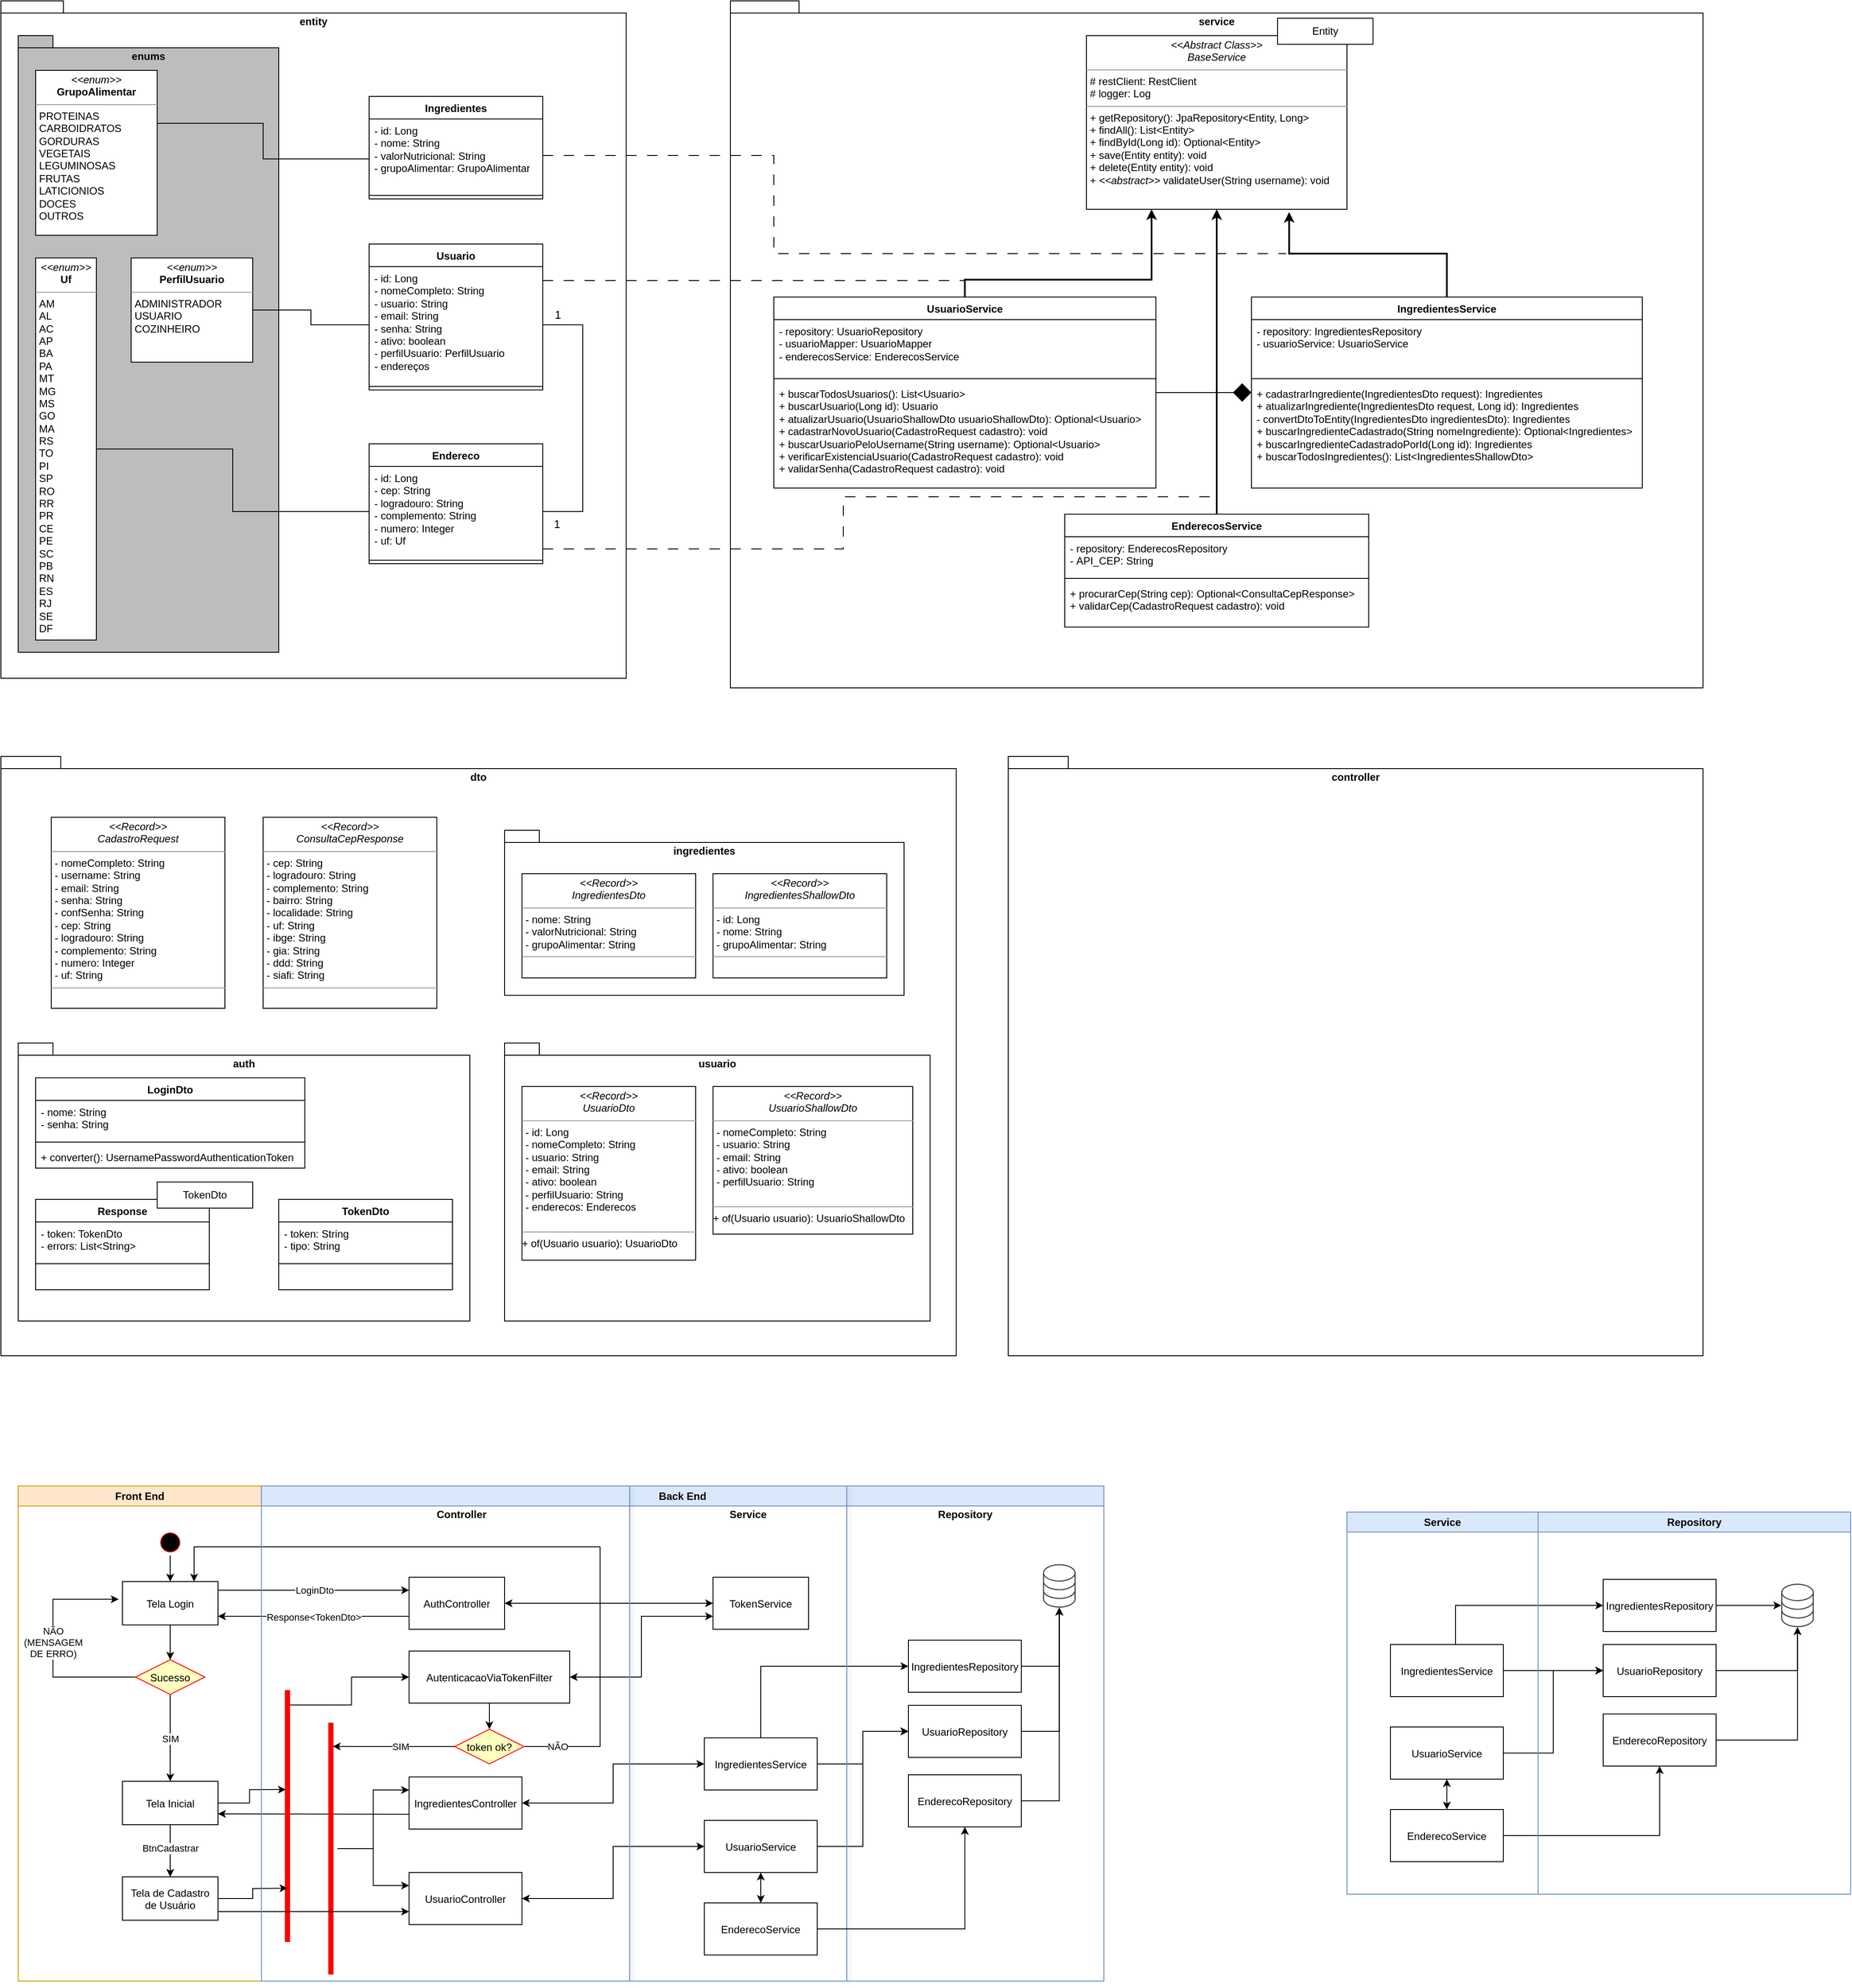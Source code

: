 <mxfile version="22.1.16" type="github">
  <diagram name="Page-1" id="e7e014a7-5840-1c2e-5031-d8a46d1fe8dd">
    <mxGraphModel dx="954" dy="558" grid="1" gridSize="10" guides="1" tooltips="1" connect="1" arrows="1" fold="1" page="1" pageScale="1" pageWidth="2336" pageHeight="1654" background="none" math="0" shadow="0">
      <root>
        <mxCell id="0" />
        <mxCell id="1" parent="0" />
        <mxCell id="TmeQhPRX9ULFjZh1G77B-120" value="dto" style="shape=folder;fontStyle=1;spacingTop=10;tabWidth=40;tabHeight=14;tabPosition=left;align=center;whiteSpace=wrap;html=1;labelBackgroundColor=none;verticalAlign=top;fillColor=#FFFFFF;" parent="1" vertex="1">
          <mxGeometry x="50" y="920" width="1100" height="690" as="geometry" />
        </mxCell>
        <mxCell id="dI9o_VCU6zCjMcfg1bPC-55" value="auth" style="shape=folder;fontStyle=1;spacingTop=10;tabWidth=40;tabHeight=14;tabPosition=left;align=center;whiteSpace=wrap;html=1;labelBackgroundColor=none;verticalAlign=top;fillColor=#FFFFFF;" parent="1" vertex="1">
          <mxGeometry x="70" y="1250" width="520" height="320" as="geometry" />
        </mxCell>
        <mxCell id="TmeQhPRX9ULFjZh1G77B-94" value="service" style="shape=folder;fontStyle=1;spacingTop=10;tabWidth=40;tabHeight=14;tabPosition=left;align=center;whiteSpace=wrap;html=1;labelBackgroundColor=none;verticalAlign=top;" parent="1" vertex="1">
          <mxGeometry x="890" y="50" width="1120" height="791" as="geometry" />
        </mxCell>
        <mxCell id="TmeQhPRX9ULFjZh1G77B-88" value="entity" style="shape=folder;fontStyle=1;spacingTop=10;tabWidth=40;tabHeight=14;tabPosition=left;align=center;whiteSpace=wrap;html=1;labelBackgroundColor=none;verticalAlign=top;fillColor=#FFFFFF;" parent="1" vertex="1">
          <mxGeometry x="50" y="50" width="720" height="780" as="geometry" />
        </mxCell>
        <mxCell id="TmeQhPRX9ULFjZh1G77B-86" value="enums" style="shape=folder;fontStyle=1;spacingTop=10;tabWidth=40;tabHeight=14;tabPosition=left;align=center;whiteSpace=wrap;html=1;labelBackgroundColor=none;verticalAlign=top;fillColor=#BDBDBD;" parent="1" vertex="1">
          <mxGeometry x="70" y="90" width="300" height="710" as="geometry" />
        </mxCell>
        <mxCell id="Ww6VNt_8pFpvYCyrklKL-45" value="Usuario" style="swimlane;fontStyle=1;align=center;verticalAlign=top;childLayout=stackLayout;horizontal=1;startSize=26;horizontalStack=0;resizeParent=1;resizeParentMax=0;resizeLast=0;collapsible=1;marginBottom=0;whiteSpace=wrap;html=1;" parent="1" vertex="1">
          <mxGeometry x="474" y="330" width="200" height="168" as="geometry">
            <mxRectangle x="80" y="890" width="90" height="30" as="alternateBounds" />
          </mxGeometry>
        </mxCell>
        <mxCell id="Ww6VNt_8pFpvYCyrklKL-46" value="- id: Long&lt;br&gt;- nomeCompleto: String&lt;br&gt;- usuario: String&lt;br&gt;- email: String&lt;br&gt;- senha: String&lt;br&gt;- ativo: boolean&lt;br&gt;- perfilUsuario:&amp;nbsp;PerfilUsuario&lt;br&gt;- endereços" style="text;strokeColor=none;fillColor=none;align=left;verticalAlign=top;spacingLeft=4;spacingRight=4;overflow=hidden;rotatable=0;points=[[0,0.5],[1,0.5]];portConstraint=eastwest;whiteSpace=wrap;html=1;" parent="Ww6VNt_8pFpvYCyrklKL-45" vertex="1">
          <mxGeometry y="26" width="200" height="134" as="geometry" />
        </mxCell>
        <mxCell id="Ww6VNt_8pFpvYCyrklKL-47" value="" style="line;strokeWidth=1;fillColor=none;align=left;verticalAlign=middle;spacingTop=-1;spacingLeft=3;spacingRight=3;rotatable=0;labelPosition=right;points=[];portConstraint=eastwest;strokeColor=inherit;" parent="Ww6VNt_8pFpvYCyrklKL-45" vertex="1">
          <mxGeometry y="160" width="200" height="8" as="geometry" />
        </mxCell>
        <mxCell id="TmeQhPRX9ULFjZh1G77B-68" style="edgeStyle=orthogonalEdgeStyle;rounded=0;orthogonalLoop=1;jettySize=auto;html=1;strokeColor=none;" parent="1" source="Ww6VNt_8pFpvYCyrklKL-46" target="TmeQhPRX9ULFjZh1G77B-55" edge="1">
          <mxGeometry relative="1" as="geometry" />
        </mxCell>
        <mxCell id="TmeQhPRX9ULFjZh1G77B-106" style="edgeStyle=orthogonalEdgeStyle;rounded=0;orthogonalLoop=1;jettySize=auto;html=1;endArrow=none;endFill=0;" parent="1" source="TmeQhPRX9ULFjZh1G77B-71" target="TmeQhPRX9ULFjZh1G77B-76" edge="1">
          <mxGeometry relative="1" as="geometry">
            <Array as="points">
              <mxPoint x="352" y="232" />
              <mxPoint x="352" y="191" />
            </Array>
          </mxGeometry>
        </mxCell>
        <mxCell id="TmeQhPRX9ULFjZh1G77B-71" value="Ingredientes" style="swimlane;fontStyle=1;align=center;verticalAlign=top;childLayout=stackLayout;horizontal=1;startSize=26;horizontalStack=0;resizeParent=1;resizeParentMax=0;resizeLast=0;collapsible=1;marginBottom=0;whiteSpace=wrap;html=1;" parent="1" vertex="1">
          <mxGeometry x="474" y="160" width="200" height="118" as="geometry">
            <mxRectangle x="80" y="890" width="90" height="30" as="alternateBounds" />
          </mxGeometry>
        </mxCell>
        <mxCell id="TmeQhPRX9ULFjZh1G77B-118" style="edgeStyle=orthogonalEdgeStyle;rounded=0;orthogonalLoop=1;jettySize=auto;html=1;exitX=1;exitY=0.5;exitDx=0;exitDy=0;endArrow=none;endFill=0;dashed=1;dashPattern=12 12;" parent="TmeQhPRX9ULFjZh1G77B-71" source="TmeQhPRX9ULFjZh1G77B-72" edge="1">
          <mxGeometry relative="1" as="geometry">
            <mxPoint x="1056" y="181" as="targetPoint" />
            <Array as="points">
              <mxPoint x="466" y="68" />
              <mxPoint x="466" y="181" />
            </Array>
          </mxGeometry>
        </mxCell>
        <mxCell id="TmeQhPRX9ULFjZh1G77B-72" value="- id: Long&lt;br&gt;- nome: String&lt;br&gt;- valorNutricional: String&lt;br&gt;- grupoAlimentar: GrupoAlimentar" style="text;strokeColor=none;fillColor=none;align=left;verticalAlign=top;spacingLeft=4;spacingRight=4;overflow=hidden;rotatable=0;points=[[0,0.5],[1,0.5]];portConstraint=eastwest;whiteSpace=wrap;html=1;" parent="TmeQhPRX9ULFjZh1G77B-71" vertex="1">
          <mxGeometry y="26" width="200" height="84" as="geometry" />
        </mxCell>
        <mxCell id="TmeQhPRX9ULFjZh1G77B-73" value="" style="line;strokeWidth=1;fillColor=none;align=left;verticalAlign=middle;spacingTop=-1;spacingLeft=3;spacingRight=3;rotatable=0;labelPosition=right;points=[];portConstraint=eastwest;strokeColor=inherit;" parent="TmeQhPRX9ULFjZh1G77B-71" vertex="1">
          <mxGeometry y="110" width="200" height="8" as="geometry" />
        </mxCell>
        <mxCell id="TmeQhPRX9ULFjZh1G77B-76" value="&lt;p style=&quot;margin:0px;margin-top:4px;text-align:center;&quot;&gt;&lt;i&gt;&amp;lt;&amp;lt;enum&amp;gt;&amp;gt;&lt;/i&gt;&lt;br&gt;&lt;b&gt;GrupoAlimentar&lt;/b&gt;&lt;/p&gt;&lt;hr size=&quot;1&quot;&gt;&lt;p style=&quot;margin:0px;margin-left:4px;&quot;&gt;PROTEINAS&lt;/p&gt;&lt;p style=&quot;margin:0px;margin-left:4px;&quot;&gt;CARBOIDRATOS&lt;/p&gt;&lt;p style=&quot;margin:0px;margin-left:4px;&quot;&gt;GORDURAS&lt;/p&gt;&lt;p style=&quot;margin:0px;margin-left:4px;&quot;&gt;VEGETAIS&lt;/p&gt;&lt;p style=&quot;margin:0px;margin-left:4px;&quot;&gt;LEGUMINOSAS&lt;/p&gt;&lt;p style=&quot;margin:0px;margin-left:4px;&quot;&gt;FRUTAS&lt;/p&gt;&lt;p style=&quot;margin:0px;margin-left:4px;&quot;&gt;LATICIONIOS&lt;/p&gt;&lt;p style=&quot;margin:0px;margin-left:4px;&quot;&gt;DOCES&lt;/p&gt;&lt;p style=&quot;margin:0px;margin-left:4px;&quot;&gt;OUTROS&lt;/p&gt;" style="verticalAlign=top;align=left;overflow=fill;fontSize=12;fontFamily=Helvetica;html=1;whiteSpace=wrap;container=0;noLabel=0;portConstraintRotation=0;" parent="1" vertex="1">
          <mxGeometry x="90" y="130" width="140" height="190" as="geometry">
            <mxRectangle x="360" y="870" width="150" height="130" as="alternateBounds" />
          </mxGeometry>
        </mxCell>
        <mxCell id="TmeQhPRX9ULFjZh1G77B-77" value="Endereco" style="swimlane;fontStyle=1;align=center;verticalAlign=top;childLayout=stackLayout;horizontal=1;startSize=26;horizontalStack=0;resizeParent=1;resizeParentMax=0;resizeLast=0;collapsible=1;marginBottom=0;whiteSpace=wrap;html=1;" parent="1" vertex="1">
          <mxGeometry x="474" y="560" width="200" height="138" as="geometry">
            <mxRectangle x="80" y="890" width="90" height="30" as="alternateBounds" />
          </mxGeometry>
        </mxCell>
        <mxCell id="TmeQhPRX9ULFjZh1G77B-119" style="edgeStyle=orthogonalEdgeStyle;rounded=0;orthogonalLoop=1;jettySize=auto;html=1;endArrow=none;endFill=0;dashed=1;dashPattern=12 12;" parent="TmeQhPRX9ULFjZh1G77B-77" source="TmeQhPRX9ULFjZh1G77B-78" edge="1">
          <mxGeometry relative="1" as="geometry">
            <mxPoint x="976" y="41" as="targetPoint" />
            <Array as="points">
              <mxPoint x="546" y="121" />
              <mxPoint x="546" y="61" />
              <mxPoint x="976" y="61" />
            </Array>
          </mxGeometry>
        </mxCell>
        <mxCell id="TmeQhPRX9ULFjZh1G77B-78" value="- id: Long&lt;br&gt;- cep: String&lt;br&gt;- logradouro: String&lt;br&gt;- complemento: String&lt;br&gt;- numero: Integer&lt;br&gt;- uf: Uf" style="text;strokeColor=none;fillColor=none;align=left;verticalAlign=top;spacingLeft=4;spacingRight=4;overflow=hidden;rotatable=0;points=[[0,0.5],[1,0.5]];portConstraint=eastwest;whiteSpace=wrap;html=1;" parent="TmeQhPRX9ULFjZh1G77B-77" vertex="1">
          <mxGeometry y="26" width="200" height="104" as="geometry" />
        </mxCell>
        <mxCell id="TmeQhPRX9ULFjZh1G77B-79" value="" style="line;strokeWidth=1;fillColor=none;align=left;verticalAlign=middle;spacingTop=-1;spacingLeft=3;spacingRight=3;rotatable=0;labelPosition=right;points=[];portConstraint=eastwest;strokeColor=inherit;" parent="TmeQhPRX9ULFjZh1G77B-77" vertex="1">
          <mxGeometry y="130" width="200" height="8" as="geometry" />
        </mxCell>
        <mxCell id="TmeQhPRX9ULFjZh1G77B-85" value="&lt;p style=&quot;margin:0px;margin-top:4px;text-align:center;&quot;&gt;&lt;i&gt;&amp;lt;&amp;lt;enum&amp;gt;&amp;gt;&lt;/i&gt;&lt;br&gt;&lt;b&gt;Uf&lt;/b&gt;&lt;/p&gt;&lt;hr size=&quot;1&quot;&gt;&lt;p style=&quot;margin:0px;margin-left:4px;&quot;&gt;AM&lt;/p&gt;&lt;p style=&quot;margin:0px;margin-left:4px;&quot;&gt;AL&lt;/p&gt;&lt;p style=&quot;margin:0px;margin-left:4px;&quot;&gt;AC&lt;/p&gt;&lt;p style=&quot;margin:0px;margin-left:4px;&quot;&gt;AP&lt;/p&gt;&lt;p style=&quot;margin:0px;margin-left:4px;&quot;&gt;BA&lt;/p&gt;&lt;p style=&quot;margin:0px;margin-left:4px;&quot;&gt;PA&lt;/p&gt;&lt;p style=&quot;margin:0px;margin-left:4px;&quot;&gt;MT&lt;/p&gt;&lt;p style=&quot;margin:0px;margin-left:4px;&quot;&gt;MG&lt;/p&gt;&lt;p style=&quot;margin:0px;margin-left:4px;&quot;&gt;MS&lt;/p&gt;&lt;p style=&quot;margin:0px;margin-left:4px;&quot;&gt;GO&lt;/p&gt;&lt;p style=&quot;margin:0px;margin-left:4px;&quot;&gt;MA&lt;/p&gt;&lt;p style=&quot;margin:0px;margin-left:4px;&quot;&gt;RS&lt;/p&gt;&lt;p style=&quot;margin:0px;margin-left:4px;&quot;&gt;TO&lt;/p&gt;&lt;p style=&quot;margin:0px;margin-left:4px;&quot;&gt;PI&lt;/p&gt;&lt;p style=&quot;margin:0px;margin-left:4px;&quot;&gt;SP&lt;/p&gt;&lt;p style=&quot;margin:0px;margin-left:4px;&quot;&gt;RO&lt;/p&gt;&lt;p style=&quot;margin:0px;margin-left:4px;&quot;&gt;RR&lt;/p&gt;&lt;p style=&quot;margin:0px;margin-left:4px;&quot;&gt;PR&lt;/p&gt;&lt;p style=&quot;margin:0px;margin-left:4px;&quot;&gt;CE&lt;/p&gt;&lt;p style=&quot;margin:0px;margin-left:4px;&quot;&gt;PE&lt;/p&gt;&lt;p style=&quot;margin:0px;margin-left:4px;&quot;&gt;SC&lt;/p&gt;&lt;p style=&quot;margin:0px;margin-left:4px;&quot;&gt;PB&lt;/p&gt;&lt;p style=&quot;margin:0px;margin-left:4px;&quot;&gt;RN&lt;/p&gt;&lt;p style=&quot;margin:0px;margin-left:4px;&quot;&gt;ES&lt;/p&gt;&lt;p style=&quot;margin:0px;margin-left:4px;&quot;&gt;RJ&lt;/p&gt;&lt;p style=&quot;margin:0px;margin-left:4px;&quot;&gt;SE&lt;/p&gt;&lt;p style=&quot;margin:0px;margin-left:4px;&quot;&gt;DF&lt;/p&gt;" style="verticalAlign=top;align=left;overflow=fill;fontSize=12;fontFamily=Helvetica;html=1;whiteSpace=wrap;container=0;noLabel=0;portConstraintRotation=0;" parent="1" vertex="1">
          <mxGeometry x="90" y="346" width="70" height="440" as="geometry">
            <mxRectangle x="360" y="870" width="150" height="130" as="alternateBounds" />
          </mxGeometry>
        </mxCell>
        <mxCell id="TmeQhPRX9ULFjZh1G77B-55" value="&lt;p style=&quot;margin:0px;margin-top:4px;text-align:center;&quot;&gt;&lt;i&gt;&amp;lt;&amp;lt;enum&amp;gt;&amp;gt;&lt;/i&gt;&lt;br&gt;&lt;b&gt;PerfilUsuario&lt;/b&gt;&lt;/p&gt;&lt;hr size=&quot;1&quot;&gt;&lt;p style=&quot;margin:0px;margin-left:4px;&quot;&gt;ADMINISTRADOR&lt;/p&gt;&lt;p style=&quot;margin:0px;margin-left:4px;&quot;&gt;USUARIO&lt;/p&gt;&lt;p style=&quot;margin:0px;margin-left:4px;&quot;&gt;COZINHEIRO&lt;/p&gt;&lt;p style=&quot;margin:0px;margin-left:4px;&quot;&gt;&lt;br&gt;&lt;/p&gt;&lt;p style=&quot;margin:0px;margin-left:4px;&quot;&gt;&lt;br&gt;&lt;/p&gt;" style="verticalAlign=top;align=left;overflow=fill;fontSize=12;fontFamily=Helvetica;html=1;whiteSpace=wrap;container=0;noLabel=0;portConstraintRotation=0;" parent="1" vertex="1">
          <mxGeometry x="200" y="346" width="140" height="120" as="geometry">
            <mxRectangle x="360" y="870" width="150" height="130" as="alternateBounds" />
          </mxGeometry>
        </mxCell>
        <mxCell id="TmeQhPRX9ULFjZh1G77B-91" style="edgeStyle=orthogonalEdgeStyle;rounded=0;orthogonalLoop=1;jettySize=auto;html=1;entryX=1;entryY=0.5;entryDx=0;entryDy=0;endArrow=none;endFill=0;" parent="1" source="Ww6VNt_8pFpvYCyrklKL-46" target="TmeQhPRX9ULFjZh1G77B-78" edge="1">
          <mxGeometry relative="1" as="geometry">
            <Array as="points">
              <mxPoint x="720" y="423" />
              <mxPoint x="720" y="638" />
            </Array>
          </mxGeometry>
        </mxCell>
        <mxCell id="TmeQhPRX9ULFjZh1G77B-92" value="1" style="edgeLabel;html=1;align=center;verticalAlign=middle;resizable=0;points=[];fontSize=13;" parent="TmeQhPRX9ULFjZh1G77B-91" vertex="1" connectable="0">
          <mxGeometry x="-0.809" y="-1" relative="1" as="geometry">
            <mxPoint x="-13" y="-13" as="offset" />
          </mxGeometry>
        </mxCell>
        <mxCell id="TmeQhPRX9ULFjZh1G77B-93" value="1" style="edgeLabel;html=1;align=center;verticalAlign=middle;resizable=0;points=[];fontSize=13;" parent="TmeQhPRX9ULFjZh1G77B-91" vertex="1" connectable="0">
          <mxGeometry x="0.612" relative="1" as="geometry">
            <mxPoint x="-30" y="27" as="offset" />
          </mxGeometry>
        </mxCell>
        <mxCell id="TmeQhPRX9ULFjZh1G77B-100" style="edgeStyle=orthogonalEdgeStyle;rounded=0;orthogonalLoop=1;jettySize=auto;html=1;entryX=0.25;entryY=1;entryDx=0;entryDy=0;strokeWidth=2;strokeColor=default;" parent="1" source="TmeQhPRX9ULFjZh1G77B-95" target="TmeQhPRX9ULFjZh1G77B-99" edge="1">
          <mxGeometry relative="1" as="geometry">
            <Array as="points">
              <mxPoint x="1160" y="371" />
              <mxPoint x="1375" y="371" />
            </Array>
          </mxGeometry>
        </mxCell>
        <mxCell id="TmeQhPRX9ULFjZh1G77B-95" value="UsuarioService" style="swimlane;fontStyle=1;align=center;verticalAlign=top;childLayout=stackLayout;horizontal=1;startSize=26;horizontalStack=0;resizeParent=1;resizeParentMax=0;resizeLast=0;collapsible=1;marginBottom=0;whiteSpace=wrap;html=1;" parent="1" vertex="1">
          <mxGeometry x="940" y="391" width="440" height="220" as="geometry" />
        </mxCell>
        <mxCell id="TmeQhPRX9ULFjZh1G77B-96" value="- repository:&amp;nbsp;UsuarioRepository&lt;br&gt;-&amp;nbsp;usuarioMapper: UsuarioMapper&lt;br&gt;-&amp;nbsp;enderecosService: EnderecosService" style="text;strokeColor=none;fillColor=none;align=left;verticalAlign=top;spacingLeft=4;spacingRight=4;overflow=hidden;rotatable=0;points=[[0,0.5],[1,0.5]];portConstraint=eastwest;whiteSpace=wrap;html=1;" parent="TmeQhPRX9ULFjZh1G77B-95" vertex="1">
          <mxGeometry y="26" width="440" height="64" as="geometry" />
        </mxCell>
        <mxCell id="TmeQhPRX9ULFjZh1G77B-97" value="" style="line;strokeWidth=1;fillColor=none;align=left;verticalAlign=middle;spacingTop=-1;spacingLeft=3;spacingRight=3;rotatable=0;labelPosition=right;points=[];portConstraint=eastwest;strokeColor=inherit;" parent="TmeQhPRX9ULFjZh1G77B-95" vertex="1">
          <mxGeometry y="90" width="440" height="8" as="geometry" />
        </mxCell>
        <mxCell id="TmeQhPRX9ULFjZh1G77B-98" value="+&amp;nbsp;buscarTodosUsuarios(): List&amp;lt;Usuario&amp;gt;&lt;br&gt;+&amp;nbsp;buscarUsuario(Long id): Usuario&lt;br&gt;+&amp;nbsp;atualizarUsuario(UsuarioShallowDto usuarioShallowDto): Optional&amp;lt;Usuario&amp;gt;&lt;br&gt;+&amp;nbsp;cadastrarNovoUsuario(CadastroRequest cadastro): void&lt;br&gt;+&amp;nbsp;buscarUsuarioPeloUsername(String username): Optional&amp;lt;Usuario&amp;gt;&lt;br&gt;+&amp;nbsp;verificarExistenciaUsuario(CadastroRequest cadastro): void&lt;br&gt;+&amp;nbsp;validarSenha(CadastroRequest cadastro): void&lt;br&gt;" style="text;strokeColor=none;fillColor=none;align=left;verticalAlign=top;spacingLeft=4;spacingRight=4;overflow=hidden;rotatable=0;points=[[0,0.5],[1,0.5]];portConstraint=eastwest;whiteSpace=wrap;html=1;" parent="TmeQhPRX9ULFjZh1G77B-95" vertex="1">
          <mxGeometry y="98" width="440" height="122" as="geometry" />
        </mxCell>
        <mxCell id="TmeQhPRX9ULFjZh1G77B-99" value="&lt;p style=&quot;margin:0px;margin-top:4px;text-align:center;&quot;&gt;&lt;i&gt;&amp;lt;&amp;lt;Abstract Class&amp;gt;&amp;gt;&lt;/i&gt;&lt;br&gt;&lt;i&gt;BaseService&lt;/i&gt;&lt;/p&gt;&lt;hr size=&quot;1&quot;&gt;&lt;p style=&quot;margin:0px;margin-left:4px;&quot;&gt;# restClient: RestClient&lt;br&gt;# logger: Log&lt;/p&gt;&lt;hr size=&quot;1&quot;&gt;&lt;p style=&quot;margin:0px;margin-left:4px;&quot;&gt;+&amp;nbsp;getRepository()&lt;span style=&quot;background-color: initial;&quot;&gt;:&amp;nbsp;&lt;/span&gt;JpaRepository&amp;lt;Entity, Long&amp;gt;&lt;/p&gt;&lt;p style=&quot;margin:0px;margin-left:4px;&quot;&gt;+ findAll(): List&amp;lt;Entity&amp;gt;&lt;/p&gt;&lt;p style=&quot;margin:0px;margin-left:4px;&quot;&gt;+&amp;nbsp;findById(Long id):&amp;nbsp;Optional&amp;lt;Entity&amp;gt;&lt;/p&gt;&lt;p style=&quot;margin:0px;margin-left:4px;&quot;&gt;+&amp;nbsp;save(Entity entity): void&lt;/p&gt;&lt;p style=&quot;margin:0px;margin-left:4px;&quot;&gt;+&amp;nbsp;delete(Entity entity): void&lt;/p&gt;&lt;p style=&quot;margin:0px;margin-left:4px;&quot;&gt;+ &lt;i&gt;&amp;lt;&amp;lt;abstract&amp;gt;&amp;gt;&lt;/i&gt; validateUser(String username): void&lt;/p&gt;" style="verticalAlign=top;align=left;overflow=fill;fontSize=12;fontFamily=Helvetica;html=1;whiteSpace=wrap;" parent="1" vertex="1">
          <mxGeometry x="1300" y="90" width="300" height="200" as="geometry" />
        </mxCell>
        <mxCell id="TmeQhPRX9ULFjZh1G77B-101" value="IngredientesService" style="swimlane;fontStyle=1;align=center;verticalAlign=top;childLayout=stackLayout;horizontal=1;startSize=26;horizontalStack=0;resizeParent=1;resizeParentMax=0;resizeLast=0;collapsible=1;marginBottom=0;whiteSpace=wrap;html=1;" parent="1" vertex="1">
          <mxGeometry x="1490" y="391" width="450" height="220" as="geometry" />
        </mxCell>
        <mxCell id="TmeQhPRX9ULFjZh1G77B-102" value="- repository:&amp;nbsp;IngredientesRepository&lt;br&gt;-&amp;nbsp;usuarioService: UsuarioService" style="text;strokeColor=none;fillColor=none;align=left;verticalAlign=top;spacingLeft=4;spacingRight=4;overflow=hidden;rotatable=0;points=[[0,0.5],[1,0.5]];portConstraint=eastwest;whiteSpace=wrap;html=1;" parent="TmeQhPRX9ULFjZh1G77B-101" vertex="1">
          <mxGeometry y="26" width="450" height="64" as="geometry" />
        </mxCell>
        <mxCell id="TmeQhPRX9ULFjZh1G77B-103" value="" style="line;strokeWidth=1;fillColor=none;align=left;verticalAlign=middle;spacingTop=-1;spacingLeft=3;spacingRight=3;rotatable=0;labelPosition=right;points=[];portConstraint=eastwest;strokeColor=inherit;" parent="TmeQhPRX9ULFjZh1G77B-101" vertex="1">
          <mxGeometry y="90" width="450" height="8" as="geometry" />
        </mxCell>
        <mxCell id="TmeQhPRX9ULFjZh1G77B-104" value="+ cadastrarIngrediente(IngredientesDto request): Ingredientes&lt;br&gt;+&amp;nbsp;atualizarIngrediente(IngredientesDto request, Long id): Ingredientes&lt;br&gt;- convertDtoToEntity(IngredientesDto ingredientesDto): Ingredientes&lt;br&gt;+&amp;nbsp;buscarIngredienteCadastrado(String nomeIngrediente): Optional&amp;lt;Ingredientes&amp;gt;&lt;br&gt;+&amp;nbsp;buscarIngredienteCadastradoPorId(Long id): Ingredientes&lt;br&gt;+&amp;nbsp;buscarTodosIngredientes():&amp;nbsp;List&amp;lt;IngredientesShallowDto&amp;gt;" style="text;strokeColor=none;fillColor=none;align=left;verticalAlign=top;spacingLeft=4;spacingRight=4;overflow=hidden;rotatable=0;points=[[0,0.5],[1,0.5]];portConstraint=eastwest;whiteSpace=wrap;html=1;" parent="TmeQhPRX9ULFjZh1G77B-101" vertex="1">
          <mxGeometry y="98" width="450" height="122" as="geometry" />
        </mxCell>
        <mxCell id="TmeQhPRX9ULFjZh1G77B-105" style="edgeStyle=orthogonalEdgeStyle;rounded=0;orthogonalLoop=1;jettySize=auto;html=1;endArrow=none;endFill=0;dashed=1;dashPattern=12 12;" parent="1" source="Ww6VNt_8pFpvYCyrklKL-45" edge="1">
          <mxGeometry relative="1" as="geometry">
            <mxPoint x="1160" y="372" as="targetPoint" />
            <Array as="points">
              <mxPoint x="602" y="371" />
              <mxPoint x="840" y="372" />
            </Array>
          </mxGeometry>
        </mxCell>
        <mxCell id="TmeQhPRX9ULFjZh1G77B-107" style="edgeStyle=orthogonalEdgeStyle;rounded=0;orthogonalLoop=1;jettySize=auto;html=1;entryX=1;entryY=0.5;entryDx=0;entryDy=0;endArrow=none;endFill=0;" parent="1" source="Ww6VNt_8pFpvYCyrklKL-46" target="TmeQhPRX9ULFjZh1G77B-55" edge="1">
          <mxGeometry relative="1" as="geometry" />
        </mxCell>
        <mxCell id="TmeQhPRX9ULFjZh1G77B-108" style="edgeStyle=orthogonalEdgeStyle;rounded=0;orthogonalLoop=1;jettySize=auto;html=1;entryX=1;entryY=0.5;entryDx=0;entryDy=0;endArrow=none;endFill=0;" parent="1" source="TmeQhPRX9ULFjZh1G77B-78" target="TmeQhPRX9ULFjZh1G77B-85" edge="1">
          <mxGeometry relative="1" as="geometry" />
        </mxCell>
        <mxCell id="TmeQhPRX9ULFjZh1G77B-110" style="edgeStyle=orthogonalEdgeStyle;rounded=0;orthogonalLoop=1;jettySize=auto;html=1;entryX=1;entryY=0.098;entryDx=0;entryDy=0;entryPerimeter=0;endArrow=none;endFill=0;startArrow=diamond;startFill=1;startSize=19;" parent="1" source="TmeQhPRX9ULFjZh1G77B-101" target="TmeQhPRX9ULFjZh1G77B-98" edge="1">
          <mxGeometry relative="1" as="geometry" />
        </mxCell>
        <mxCell id="TmeQhPRX9ULFjZh1G77B-111" style="edgeStyle=orthogonalEdgeStyle;rounded=0;orthogonalLoop=1;jettySize=auto;html=1;entryX=0.778;entryY=1.016;entryDx=0;entryDy=0;entryPerimeter=0;strokeWidth=2;" parent="1" source="TmeQhPRX9ULFjZh1G77B-101" target="TmeQhPRX9ULFjZh1G77B-99" edge="1">
          <mxGeometry relative="1" as="geometry">
            <Array as="points">
              <mxPoint x="1715" y="341" />
              <mxPoint x="1533" y="341" />
            </Array>
          </mxGeometry>
        </mxCell>
        <mxCell id="TmeQhPRX9ULFjZh1G77B-117" style="edgeStyle=orthogonalEdgeStyle;rounded=0;orthogonalLoop=1;jettySize=auto;html=1;entryX=0.5;entryY=1;entryDx=0;entryDy=0;strokeWidth=2;" parent="1" source="TmeQhPRX9ULFjZh1G77B-113" target="TmeQhPRX9ULFjZh1G77B-99" edge="1">
          <mxGeometry relative="1" as="geometry" />
        </mxCell>
        <mxCell id="TmeQhPRX9ULFjZh1G77B-113" value="EnderecosService" style="swimlane;fontStyle=1;align=center;verticalAlign=top;childLayout=stackLayout;horizontal=1;startSize=26;horizontalStack=0;resizeParent=1;resizeParentMax=0;resizeLast=0;collapsible=1;marginBottom=0;whiteSpace=wrap;html=1;" parent="1" vertex="1">
          <mxGeometry x="1275" y="641" width="350" height="130" as="geometry" />
        </mxCell>
        <mxCell id="TmeQhPRX9ULFjZh1G77B-114" value="- repository:&amp;nbsp;EnderecosRepository&lt;br&gt;-&amp;nbsp;API_CEP: String" style="text;strokeColor=none;fillColor=none;align=left;verticalAlign=top;spacingLeft=4;spacingRight=4;overflow=hidden;rotatable=0;points=[[0,0.5],[1,0.5]];portConstraint=eastwest;whiteSpace=wrap;html=1;" parent="TmeQhPRX9ULFjZh1G77B-113" vertex="1">
          <mxGeometry y="26" width="350" height="44" as="geometry" />
        </mxCell>
        <mxCell id="TmeQhPRX9ULFjZh1G77B-115" value="" style="line;strokeWidth=1;fillColor=none;align=left;verticalAlign=middle;spacingTop=-1;spacingLeft=3;spacingRight=3;rotatable=0;labelPosition=right;points=[];portConstraint=eastwest;strokeColor=inherit;" parent="TmeQhPRX9ULFjZh1G77B-113" vertex="1">
          <mxGeometry y="70" width="350" height="8" as="geometry" />
        </mxCell>
        <mxCell id="TmeQhPRX9ULFjZh1G77B-116" value="+ procurarCep(String cep): Optional&amp;lt;ConsultaCepResponse&amp;gt;&lt;br&gt;+&amp;nbsp;validarCep(CadastroRequest cadastro): void" style="text;strokeColor=none;fillColor=none;align=left;verticalAlign=top;spacingLeft=4;spacingRight=4;overflow=hidden;rotatable=0;points=[[0,0.5],[1,0.5]];portConstraint=eastwest;whiteSpace=wrap;html=1;" parent="TmeQhPRX9ULFjZh1G77B-113" vertex="1">
          <mxGeometry y="78" width="350" height="52" as="geometry" />
        </mxCell>
        <mxCell id="TmeQhPRX9ULFjZh1G77B-121" value="TokenDto" style="swimlane;fontStyle=1;align=center;verticalAlign=top;childLayout=stackLayout;horizontal=1;startSize=26;horizontalStack=0;resizeParent=1;resizeParentMax=0;resizeLast=0;collapsible=1;marginBottom=0;whiteSpace=wrap;html=1;" parent="1" vertex="1">
          <mxGeometry x="370" y="1430" width="200" height="104" as="geometry">
            <mxRectangle x="80" y="890" width="90" height="30" as="alternateBounds" />
          </mxGeometry>
        </mxCell>
        <mxCell id="TmeQhPRX9ULFjZh1G77B-123" value="- token: String&lt;br&gt;- tipo: String" style="text;strokeColor=none;fillColor=none;align=left;verticalAlign=top;spacingLeft=4;spacingRight=4;overflow=hidden;rotatable=0;points=[[0,0.5],[1,0.5]];portConstraint=eastwest;whiteSpace=wrap;html=1;" parent="TmeQhPRX9ULFjZh1G77B-121" vertex="1">
          <mxGeometry y="26" width="200" height="44" as="geometry" />
        </mxCell>
        <mxCell id="TmeQhPRX9ULFjZh1G77B-124" value="" style="line;strokeWidth=1;fillColor=none;align=left;verticalAlign=middle;spacingTop=-1;spacingLeft=3;spacingRight=3;rotatable=0;labelPosition=right;points=[];portConstraint=eastwest;strokeColor=inherit;" parent="TmeQhPRX9ULFjZh1G77B-121" vertex="1">
          <mxGeometry y="70" width="200" height="8" as="geometry" />
        </mxCell>
        <mxCell id="TmeQhPRX9ULFjZh1G77B-125" value="&amp;nbsp;" style="text;strokeColor=none;fillColor=none;align=left;verticalAlign=top;spacingLeft=4;spacingRight=4;overflow=hidden;rotatable=0;points=[[0,0.5],[1,0.5]];portConstraint=eastwest;whiteSpace=wrap;html=1;" parent="TmeQhPRX9ULFjZh1G77B-121" vertex="1">
          <mxGeometry y="78" width="200" height="26" as="geometry" />
        </mxCell>
        <mxCell id="dI9o_VCU6zCjMcfg1bPC-46" value="Response" style="swimlane;fontStyle=1;align=center;verticalAlign=top;childLayout=stackLayout;horizontal=1;startSize=26;horizontalStack=0;resizeParent=1;resizeParentMax=0;resizeLast=0;collapsible=1;marginBottom=0;whiteSpace=wrap;html=1;" parent="1" vertex="1">
          <mxGeometry x="90" y="1430" width="200" height="104" as="geometry">
            <mxRectangle x="80" y="890" width="90" height="30" as="alternateBounds" />
          </mxGeometry>
        </mxCell>
        <mxCell id="dI9o_VCU6zCjMcfg1bPC-47" value="- token: TokenDto&lt;br&gt;- errors: List&amp;lt;String&amp;gt;" style="text;strokeColor=none;fillColor=none;align=left;verticalAlign=top;spacingLeft=4;spacingRight=4;overflow=hidden;rotatable=0;points=[[0,0.5],[1,0.5]];portConstraint=eastwest;whiteSpace=wrap;html=1;" parent="dI9o_VCU6zCjMcfg1bPC-46" vertex="1">
          <mxGeometry y="26" width="200" height="44" as="geometry" />
        </mxCell>
        <mxCell id="dI9o_VCU6zCjMcfg1bPC-48" value="" style="line;strokeWidth=1;fillColor=none;align=left;verticalAlign=middle;spacingTop=-1;spacingLeft=3;spacingRight=3;rotatable=0;labelPosition=right;points=[];portConstraint=eastwest;strokeColor=inherit;" parent="dI9o_VCU6zCjMcfg1bPC-46" vertex="1">
          <mxGeometry y="70" width="200" height="8" as="geometry" />
        </mxCell>
        <mxCell id="dI9o_VCU6zCjMcfg1bPC-49" value="&amp;nbsp;" style="text;strokeColor=none;fillColor=none;align=left;verticalAlign=top;spacingLeft=4;spacingRight=4;overflow=hidden;rotatable=0;points=[[0,0.5],[1,0.5]];portConstraint=eastwest;whiteSpace=wrap;html=1;" parent="dI9o_VCU6zCjMcfg1bPC-46" vertex="1">
          <mxGeometry y="78" width="200" height="26" as="geometry" />
        </mxCell>
        <mxCell id="dI9o_VCU6zCjMcfg1bPC-50" value="TokenDto" style="html=1;whiteSpace=wrap;" parent="1" vertex="1">
          <mxGeometry x="230" y="1410" width="110" height="30" as="geometry" />
        </mxCell>
        <mxCell id="dI9o_VCU6zCjMcfg1bPC-51" value="LoginDto" style="swimlane;fontStyle=1;align=center;verticalAlign=top;childLayout=stackLayout;horizontal=1;startSize=26;horizontalStack=0;resizeParent=1;resizeParentMax=0;resizeLast=0;collapsible=1;marginBottom=0;whiteSpace=wrap;html=1;" parent="1" vertex="1">
          <mxGeometry x="90" y="1290" width="310" height="104" as="geometry">
            <mxRectangle x="80" y="890" width="90" height="30" as="alternateBounds" />
          </mxGeometry>
        </mxCell>
        <mxCell id="dI9o_VCU6zCjMcfg1bPC-52" value="- nome: String&lt;br&gt;- senha: String" style="text;strokeColor=none;fillColor=none;align=left;verticalAlign=top;spacingLeft=4;spacingRight=4;overflow=hidden;rotatable=0;points=[[0,0.5],[1,0.5]];portConstraint=eastwest;whiteSpace=wrap;html=1;" parent="dI9o_VCU6zCjMcfg1bPC-51" vertex="1">
          <mxGeometry y="26" width="310" height="44" as="geometry" />
        </mxCell>
        <mxCell id="dI9o_VCU6zCjMcfg1bPC-53" value="" style="line;strokeWidth=1;fillColor=none;align=left;verticalAlign=middle;spacingTop=-1;spacingLeft=3;spacingRight=3;rotatable=0;labelPosition=right;points=[];portConstraint=eastwest;strokeColor=inherit;" parent="dI9o_VCU6zCjMcfg1bPC-51" vertex="1">
          <mxGeometry y="70" width="310" height="8" as="geometry" />
        </mxCell>
        <mxCell id="dI9o_VCU6zCjMcfg1bPC-54" value="+&amp;nbsp;converter():&amp;nbsp;UsernamePasswordAuthenticationToken" style="text;strokeColor=none;fillColor=none;align=left;verticalAlign=top;spacingLeft=4;spacingRight=4;overflow=hidden;rotatable=0;points=[[0,0.5],[1,0.5]];portConstraint=eastwest;whiteSpace=wrap;html=1;" parent="dI9o_VCU6zCjMcfg1bPC-51" vertex="1">
          <mxGeometry y="78" width="310" height="26" as="geometry" />
        </mxCell>
        <mxCell id="dI9o_VCU6zCjMcfg1bPC-60" value="&lt;p style=&quot;margin:0px;margin-top:4px;text-align:center;&quot;&gt;&lt;i&gt;&amp;lt;&amp;lt;Record&amp;gt;&amp;gt;&lt;/i&gt;&lt;br&gt;&lt;i&gt;CadastroRequest&lt;/i&gt;&lt;br&gt;&lt;/p&gt;&lt;hr size=&quot;1&quot;&gt;&lt;p style=&quot;margin:0px;margin-left:4px;&quot;&gt;- nomeCompleto&lt;span style=&quot;background-color: initial;&quot;&gt;: String&lt;/span&gt;&lt;/p&gt;&lt;p style=&quot;margin:0px;margin-left:4px;&quot;&gt;- username: String&lt;/p&gt;&lt;p style=&quot;margin:0px;margin-left:4px;&quot;&gt;- email: String&lt;/p&gt;&lt;p style=&quot;margin:0px;margin-left:4px;&quot;&gt;- senha: String&lt;/p&gt;&lt;p style=&quot;margin:0px;margin-left:4px;&quot;&gt;- confSenha: String&lt;/p&gt;&lt;p style=&quot;margin:0px;margin-left:4px;&quot;&gt;- cep: String&lt;/p&gt;&lt;p style=&quot;margin:0px;margin-left:4px;&quot;&gt;- logradouro: String&lt;/p&gt;&lt;p style=&quot;margin:0px;margin-left:4px;&quot;&gt;- complemento: String&lt;/p&gt;&lt;p style=&quot;margin:0px;margin-left:4px;&quot;&gt;- numero: Integer&lt;/p&gt;&lt;p style=&quot;margin:0px;margin-left:4px;&quot;&gt;- uf: String&lt;/p&gt;&lt;hr size=&quot;1&quot;&gt;&lt;p style=&quot;margin:0px;margin-left:4px;&quot;&gt;&lt;br&gt;&lt;/p&gt;" style="verticalAlign=top;align=left;overflow=fill;fontSize=12;fontFamily=Helvetica;html=1;whiteSpace=wrap;" parent="1" vertex="1">
          <mxGeometry x="108" y="990" width="200" height="220" as="geometry" />
        </mxCell>
        <mxCell id="dI9o_VCU6zCjMcfg1bPC-61" value="&lt;p style=&quot;margin:0px;margin-top:4px;text-align:center;&quot;&gt;&lt;i&gt;&amp;lt;&amp;lt;Record&amp;gt;&amp;gt;&lt;/i&gt;&lt;br&gt;&lt;i&gt;ConsultaCepResponse&lt;/i&gt;&lt;br&gt;&lt;/p&gt;&lt;hr size=&quot;1&quot;&gt;&lt;p style=&quot;margin:0px;margin-left:4px;&quot;&gt;- cep&lt;span style=&quot;background-color: initial;&quot;&gt;: String&lt;/span&gt;&lt;/p&gt;&lt;p style=&quot;margin:0px;margin-left:4px;&quot;&gt;- logradouro: String&lt;/p&gt;&lt;p style=&quot;margin:0px;margin-left:4px;&quot;&gt;- complemento: String&lt;/p&gt;&lt;p style=&quot;margin:0px;margin-left:4px;&quot;&gt;- bairro: String&lt;/p&gt;&lt;p style=&quot;margin:0px;margin-left:4px;&quot;&gt;- localidade: String&lt;/p&gt;&lt;p style=&quot;margin:0px;margin-left:4px;&quot;&gt;- uf: String&lt;/p&gt;&lt;p style=&quot;margin:0px;margin-left:4px;&quot;&gt;- ibge: String&lt;/p&gt;&lt;p style=&quot;margin:0px;margin-left:4px;&quot;&gt;- gia: String&lt;/p&gt;&lt;p style=&quot;margin:0px;margin-left:4px;&quot;&gt;- ddd: String&lt;/p&gt;&lt;p style=&quot;margin:0px;margin-left:4px;&quot;&gt;- siafi: String&lt;/p&gt;&lt;hr size=&quot;1&quot;&gt;&lt;p style=&quot;margin:0px;margin-left:4px;&quot;&gt;&lt;br&gt;&lt;/p&gt;" style="verticalAlign=top;align=left;overflow=fill;fontSize=12;fontFamily=Helvetica;html=1;whiteSpace=wrap;" parent="1" vertex="1">
          <mxGeometry x="352" y="990" width="200" height="220" as="geometry" />
        </mxCell>
        <mxCell id="dI9o_VCU6zCjMcfg1bPC-62" value="Entity" style="html=1;whiteSpace=wrap;" parent="1" vertex="1">
          <mxGeometry x="1520" y="70" width="110" height="30" as="geometry" />
        </mxCell>
        <mxCell id="dI9o_VCU6zCjMcfg1bPC-63" value="ingredientes" style="shape=folder;fontStyle=1;spacingTop=10;tabWidth=40;tabHeight=14;tabPosition=left;align=center;whiteSpace=wrap;html=1;labelBackgroundColor=none;verticalAlign=top;fillColor=#FFFFFF;" parent="1" vertex="1">
          <mxGeometry x="630" y="1005" width="460" height="190" as="geometry" />
        </mxCell>
        <mxCell id="dI9o_VCU6zCjMcfg1bPC-64" value="&lt;p style=&quot;margin:0px;margin-top:4px;text-align:center;&quot;&gt;&lt;i&gt;&amp;lt;&amp;lt;Record&amp;gt;&amp;gt;&lt;/i&gt;&lt;br&gt;&lt;i&gt;IngredientesDto&lt;/i&gt;&lt;br&gt;&lt;/p&gt;&lt;hr size=&quot;1&quot;&gt;&lt;p style=&quot;margin:0px;margin-left:4px;&quot;&gt;- nome&lt;span style=&quot;background-color: initial;&quot;&gt;: String&lt;/span&gt;&lt;/p&gt;&lt;p style=&quot;margin:0px;margin-left:4px;&quot;&gt;- valorNutricional: String&lt;/p&gt;&lt;p style=&quot;margin:0px;margin-left:4px;&quot;&gt;- grupoAlimentar: String&lt;br&gt;&lt;/p&gt;&lt;hr size=&quot;1&quot;&gt;&lt;p style=&quot;margin:0px;margin-left:4px;&quot;&gt;&lt;br&gt;&lt;/p&gt;" style="verticalAlign=top;align=left;overflow=fill;fontSize=12;fontFamily=Helvetica;html=1;whiteSpace=wrap;" parent="1" vertex="1">
          <mxGeometry x="650" y="1055" width="200" height="120" as="geometry" />
        </mxCell>
        <mxCell id="dI9o_VCU6zCjMcfg1bPC-65" value="&lt;p style=&quot;margin:0px;margin-top:4px;text-align:center;&quot;&gt;&lt;i&gt;&amp;lt;&amp;lt;Record&amp;gt;&amp;gt;&lt;/i&gt;&lt;br&gt;&lt;i&gt;IngredientesShallowDto&lt;/i&gt;&lt;br&gt;&lt;/p&gt;&lt;hr size=&quot;1&quot;&gt;&lt;p style=&quot;margin:0px;margin-left:4px;&quot;&gt;- id&lt;span style=&quot;background-color: initial;&quot;&gt;: Long&lt;/span&gt;&lt;/p&gt;&lt;p style=&quot;margin:0px;margin-left:4px;&quot;&gt;- nome: String&lt;/p&gt;&lt;p style=&quot;margin:0px;margin-left:4px;&quot;&gt;- grupoAlimentar: String&lt;br&gt;&lt;/p&gt;&lt;hr size=&quot;1&quot;&gt;&lt;p style=&quot;margin:0px;margin-left:4px;&quot;&gt;&lt;br&gt;&lt;/p&gt;" style="verticalAlign=top;align=left;overflow=fill;fontSize=12;fontFamily=Helvetica;html=1;whiteSpace=wrap;" parent="1" vertex="1">
          <mxGeometry x="870" y="1055" width="200" height="120" as="geometry" />
        </mxCell>
        <mxCell id="dI9o_VCU6zCjMcfg1bPC-67" value="usuario" style="shape=folder;fontStyle=1;spacingTop=10;tabWidth=40;tabHeight=14;tabPosition=left;align=center;whiteSpace=wrap;html=1;labelBackgroundColor=none;verticalAlign=top;fillColor=#FFFFFF;" parent="1" vertex="1">
          <mxGeometry x="630" y="1250" width="490" height="320" as="geometry" />
        </mxCell>
        <mxCell id="dI9o_VCU6zCjMcfg1bPC-68" value="&lt;p style=&quot;margin:0px;margin-top:4px;text-align:center;&quot;&gt;&lt;i&gt;&amp;lt;&amp;lt;Record&amp;gt;&amp;gt;&lt;/i&gt;&lt;br&gt;&lt;i&gt;UsuarioDto&lt;/i&gt;&lt;br&gt;&lt;/p&gt;&lt;hr size=&quot;1&quot;&gt;&lt;p style=&quot;margin:0px;margin-left:4px;&quot;&gt;- id&lt;span style=&quot;background-color: initial;&quot;&gt;: Long&lt;/span&gt;&lt;/p&gt;&lt;p style=&quot;margin:0px;margin-left:4px;&quot;&gt;&lt;span style=&quot;background-color: initial;&quot;&gt;- nomeCompleto: String&lt;/span&gt;&lt;/p&gt;&lt;p style=&quot;margin:0px;margin-left:4px;&quot;&gt;&lt;span style=&quot;background-color: initial;&quot;&gt;- usuario: String&lt;/span&gt;&lt;/p&gt;&lt;p style=&quot;margin:0px;margin-left:4px;&quot;&gt;&lt;span style=&quot;background-color: initial;&quot;&gt;- email: String&lt;/span&gt;&lt;/p&gt;&lt;p style=&quot;margin:0px;margin-left:4px;&quot;&gt;&lt;span style=&quot;background-color: initial;&quot;&gt;- ativo: boolean&lt;/span&gt;&lt;/p&gt;&lt;p style=&quot;margin:0px;margin-left:4px;&quot;&gt;&lt;span style=&quot;background-color: initial;&quot;&gt;- perfilUsuario: String&lt;/span&gt;&lt;/p&gt;&lt;p style=&quot;margin:0px;margin-left:4px;&quot;&gt;&lt;span style=&quot;background-color: initial;&quot;&gt;- enderecos: Enderecos&lt;/span&gt;&lt;/p&gt;&lt;p style=&quot;margin:0px;margin-left:4px;&quot;&gt;&lt;br&gt;&lt;/p&gt;&lt;hr size=&quot;1&quot;&gt;+&amp;nbsp;of(Usuario usuario): UsuarioDto" style="verticalAlign=top;align=left;overflow=fill;fontSize=12;fontFamily=Helvetica;html=1;whiteSpace=wrap;" parent="1" vertex="1">
          <mxGeometry x="650" y="1300" width="200" height="200" as="geometry" />
        </mxCell>
        <mxCell id="dI9o_VCU6zCjMcfg1bPC-70" value="&lt;p style=&quot;margin:0px;margin-top:4px;text-align:center;&quot;&gt;&lt;i&gt;&amp;lt;&amp;lt;Record&amp;gt;&amp;gt;&lt;/i&gt;&lt;br&gt;&lt;i&gt;UsuarioShallowDto&lt;/i&gt;&lt;br&gt;&lt;/p&gt;&lt;hr size=&quot;1&quot;&gt;&lt;p style=&quot;margin:0px;margin-left:4px;&quot;&gt;&lt;span style=&quot;background-color: initial;&quot;&gt;- nomeCompleto: String&lt;/span&gt;&lt;br&gt;&lt;/p&gt;&lt;p style=&quot;margin:0px;margin-left:4px;&quot;&gt;&lt;span style=&quot;background-color: initial;&quot;&gt;- usuario: String&lt;/span&gt;&lt;/p&gt;&lt;p style=&quot;margin:0px;margin-left:4px;&quot;&gt;&lt;span style=&quot;background-color: initial;&quot;&gt;- email: String&lt;/span&gt;&lt;/p&gt;&lt;p style=&quot;margin:0px;margin-left:4px;&quot;&gt;&lt;span style=&quot;background-color: initial;&quot;&gt;- ativo: boolean&lt;/span&gt;&lt;/p&gt;&lt;p style=&quot;margin:0px;margin-left:4px;&quot;&gt;&lt;span style=&quot;background-color: initial;&quot;&gt;- perfilUsuario: String&lt;/span&gt;&lt;/p&gt;&lt;p style=&quot;margin:0px;margin-left:4px;&quot;&gt;&lt;br&gt;&lt;/p&gt;&lt;hr size=&quot;1&quot;&gt;+&amp;nbsp;of(Usuario usuario): UsuarioShallowDto" style="verticalAlign=top;align=left;overflow=fill;fontSize=12;fontFamily=Helvetica;html=1;whiteSpace=wrap;" parent="1" vertex="1">
          <mxGeometry x="870" y="1300" width="230" height="170" as="geometry" />
        </mxCell>
        <mxCell id="dI9o_VCU6zCjMcfg1bPC-71" value="controller" style="shape=folder;fontStyle=1;spacingTop=10;tabWidth=40;tabHeight=14;tabPosition=left;align=center;whiteSpace=wrap;html=1;labelBackgroundColor=none;verticalAlign=top;fillColor=#FFFFFF;" parent="1" vertex="1">
          <mxGeometry x="1210" y="920" width="800" height="690" as="geometry" />
        </mxCell>
        <mxCell id="dI9o_VCU6zCjMcfg1bPC-77" style="edgeStyle=orthogonalEdgeStyle;rounded=0;orthogonalLoop=1;jettySize=auto;html=1;entryX=0.5;entryY=0;entryDx=0;entryDy=0;" parent="1" source="dI9o_VCU6zCjMcfg1bPC-72" target="dI9o_VCU6zCjMcfg1bPC-73" edge="1">
          <mxGeometry relative="1" as="geometry" />
        </mxCell>
        <mxCell id="dI9o_VCU6zCjMcfg1bPC-72" value="" style="ellipse;shape=startState;fillColor=#000000;strokeColor=#ff0000;" parent="1" vertex="1">
          <mxGeometry x="230" y="1810" width="30" height="30" as="geometry" />
        </mxCell>
        <mxCell id="dI9o_VCU6zCjMcfg1bPC-78" style="edgeStyle=orthogonalEdgeStyle;rounded=0;orthogonalLoop=1;jettySize=auto;html=1;entryX=0.5;entryY=0;entryDx=0;entryDy=0;" parent="1" source="dI9o_VCU6zCjMcfg1bPC-73" target="dI9o_VCU6zCjMcfg1bPC-76" edge="1">
          <mxGeometry relative="1" as="geometry" />
        </mxCell>
        <mxCell id="dI9o_VCU6zCjMcfg1bPC-82" style="edgeStyle=orthogonalEdgeStyle;rounded=0;orthogonalLoop=1;jettySize=auto;html=1;entryX=0;entryY=0.25;entryDx=0;entryDy=0;" parent="1" target="dI9o_VCU6zCjMcfg1bPC-81" edge="1">
          <mxGeometry relative="1" as="geometry">
            <mxPoint x="300" y="1880" as="sourcePoint" />
            <mxPoint x="400" y="1880" as="targetPoint" />
            <Array as="points">
              <mxPoint x="480" y="1880" />
              <mxPoint x="480" y="1880" />
            </Array>
          </mxGeometry>
        </mxCell>
        <mxCell id="dI9o_VCU6zCjMcfg1bPC-84" value="LoginDto" style="edgeLabel;html=1;align=center;verticalAlign=middle;resizable=0;points=[];" parent="dI9o_VCU6zCjMcfg1bPC-82" vertex="1" connectable="0">
          <mxGeometry x="0.005" y="1" relative="1" as="geometry">
            <mxPoint y="1" as="offset" />
          </mxGeometry>
        </mxCell>
        <mxCell id="dI9o_VCU6zCjMcfg1bPC-73" value="Tela Login" style="" parent="1" vertex="1">
          <mxGeometry x="190" y="1870" width="110" height="50" as="geometry" />
        </mxCell>
        <mxCell id="dI9o_VCU6zCjMcfg1bPC-79" style="edgeStyle=orthogonalEdgeStyle;rounded=0;orthogonalLoop=1;jettySize=auto;html=1;entryX=-0.04;entryY=0.408;entryDx=0;entryDy=0;entryPerimeter=0;" parent="1" source="dI9o_VCU6zCjMcfg1bPC-76" target="dI9o_VCU6zCjMcfg1bPC-73" edge="1">
          <mxGeometry relative="1" as="geometry">
            <mxPoint x="80" y="1980" as="targetPoint" />
            <Array as="points">
              <mxPoint x="110" y="1980" />
              <mxPoint x="110" y="1890" />
            </Array>
          </mxGeometry>
        </mxCell>
        <mxCell id="dI9o_VCU6zCjMcfg1bPC-80" value="NÃO&lt;br&gt;(MENSAGEM &lt;br&gt;DE ERRO)" style="edgeLabel;html=1;align=center;verticalAlign=middle;resizable=0;points=[];" parent="dI9o_VCU6zCjMcfg1bPC-79" vertex="1" connectable="0">
          <mxGeometry x="0.215" y="-1" relative="1" as="geometry">
            <mxPoint x="-1" y="23" as="offset" />
          </mxGeometry>
        </mxCell>
        <mxCell id="dI9o_VCU6zCjMcfg1bPC-87" style="edgeStyle=orthogonalEdgeStyle;rounded=0;orthogonalLoop=1;jettySize=auto;html=1;entryX=0.5;entryY=0;entryDx=0;entryDy=0;" parent="1" source="dI9o_VCU6zCjMcfg1bPC-76" target="dI9o_VCU6zCjMcfg1bPC-86" edge="1">
          <mxGeometry relative="1" as="geometry" />
        </mxCell>
        <mxCell id="dI9o_VCU6zCjMcfg1bPC-103" value="SIM" style="edgeLabel;html=1;align=center;verticalAlign=middle;resizable=0;points=[];" parent="dI9o_VCU6zCjMcfg1bPC-87" vertex="1" connectable="0">
          <mxGeometry x="-0.309" y="-3" relative="1" as="geometry">
            <mxPoint x="3" y="16" as="offset" />
          </mxGeometry>
        </mxCell>
        <mxCell id="dI9o_VCU6zCjMcfg1bPC-76" value="Sucesso" style="rhombus;fillColor=#ffffc0;strokeColor=#ff0000;" parent="1" vertex="1">
          <mxGeometry x="205" y="1960" width="80" height="40" as="geometry" />
        </mxCell>
        <mxCell id="dI9o_VCU6zCjMcfg1bPC-83" style="edgeStyle=orthogonalEdgeStyle;rounded=0;orthogonalLoop=1;jettySize=auto;html=1;exitX=0;exitY=0.75;exitDx=0;exitDy=0;" parent="1" source="dI9o_VCU6zCjMcfg1bPC-81" edge="1">
          <mxGeometry relative="1" as="geometry">
            <mxPoint x="400" y="1910" as="sourcePoint" />
            <mxPoint x="300" y="1910" as="targetPoint" />
          </mxGeometry>
        </mxCell>
        <mxCell id="dI9o_VCU6zCjMcfg1bPC-85" value="Response&amp;lt;TokenDto&amp;gt;" style="edgeLabel;html=1;align=center;verticalAlign=middle;resizable=0;points=[];" parent="dI9o_VCU6zCjMcfg1bPC-83" vertex="1" connectable="0">
          <mxGeometry x="0.132" y="2" relative="1" as="geometry">
            <mxPoint x="14" y="-2" as="offset" />
          </mxGeometry>
        </mxCell>
        <mxCell id="dI9o_VCU6zCjMcfg1bPC-96" style="edgeStyle=orthogonalEdgeStyle;rounded=0;orthogonalLoop=1;jettySize=auto;html=1;entryX=0;entryY=0.5;entryDx=0;entryDy=0;startArrow=classic;startFill=1;" parent="1" source="dI9o_VCU6zCjMcfg1bPC-81" target="dI9o_VCU6zCjMcfg1bPC-95" edge="1">
          <mxGeometry relative="1" as="geometry" />
        </mxCell>
        <mxCell id="dI9o_VCU6zCjMcfg1bPC-81" value="AuthController" style="" parent="1" vertex="1">
          <mxGeometry x="520" y="1865" width="110" height="60" as="geometry" />
        </mxCell>
        <mxCell id="dI9o_VCU6zCjMcfg1bPC-124" style="edgeStyle=orthogonalEdgeStyle;rounded=0;orthogonalLoop=1;jettySize=auto;html=1;" parent="1" source="dI9o_VCU6zCjMcfg1bPC-86" target="dI9o_VCU6zCjMcfg1bPC-114" edge="1">
          <mxGeometry relative="1" as="geometry" />
        </mxCell>
        <mxCell id="dI9o_VCU6zCjMcfg1bPC-125" value="BtnCadastrar" style="edgeLabel;html=1;align=center;verticalAlign=middle;resizable=0;points=[];" parent="dI9o_VCU6zCjMcfg1bPC-124" vertex="1" connectable="0">
          <mxGeometry x="-0.264" relative="1" as="geometry">
            <mxPoint y="5" as="offset" />
          </mxGeometry>
        </mxCell>
        <mxCell id="dI9o_VCU6zCjMcfg1bPC-86" value="Tela Inicial" style="" parent="1" vertex="1">
          <mxGeometry x="190" y="2100" width="110" height="50" as="geometry" />
        </mxCell>
        <mxCell id="dI9o_VCU6zCjMcfg1bPC-90" style="edgeStyle=orthogonalEdgeStyle;rounded=0;orthogonalLoop=1;jettySize=auto;html=1;entryX=1;entryY=0.75;entryDx=0;entryDy=0;exitX=0;exitY=0.75;exitDx=0;exitDy=0;" parent="1" source="dI9o_VCU6zCjMcfg1bPC-88" target="dI9o_VCU6zCjMcfg1bPC-86" edge="1">
          <mxGeometry relative="1" as="geometry">
            <Array as="points">
              <mxPoint x="530" y="2138" />
              <mxPoint x="405" y="2138" />
            </Array>
          </mxGeometry>
        </mxCell>
        <mxCell id="dI9o_VCU6zCjMcfg1bPC-139" style="edgeStyle=orthogonalEdgeStyle;rounded=0;orthogonalLoop=1;jettySize=auto;html=1;entryX=0;entryY=0.5;entryDx=0;entryDy=0;startArrow=classic;startFill=1;" parent="1" source="dI9o_VCU6zCjMcfg1bPC-88" target="dI9o_VCU6zCjMcfg1bPC-137" edge="1">
          <mxGeometry relative="1" as="geometry" />
        </mxCell>
        <mxCell id="dI9o_VCU6zCjMcfg1bPC-88" value="IngredientesController" style="" parent="1" vertex="1">
          <mxGeometry x="520" y="2095" width="130" height="60" as="geometry" />
        </mxCell>
        <mxCell id="dI9o_VCU6zCjMcfg1bPC-94" style="edgeStyle=orthogonalEdgeStyle;rounded=0;orthogonalLoop=1;jettySize=auto;html=1;entryX=0;entryY=0.5;entryDx=0;entryDy=0;exitX=0.059;exitY=0.633;exitDx=0;exitDy=0;exitPerimeter=0;" parent="1" source="dI9o_VCU6zCjMcfg1bPC-91" target="dI9o_VCU6zCjMcfg1bPC-92" edge="1">
          <mxGeometry relative="1" as="geometry" />
        </mxCell>
        <mxCell id="dI9o_VCU6zCjMcfg1bPC-91" value="" style="shape=line;strokeWidth=6;strokeColor=#ff0000;rotation=90" parent="1" vertex="1">
          <mxGeometry x="235" y="2132.5" width="290" height="15" as="geometry" />
        </mxCell>
        <mxCell id="dI9o_VCU6zCjMcfg1bPC-97" style="edgeStyle=orthogonalEdgeStyle;rounded=0;orthogonalLoop=1;jettySize=auto;html=1;entryX=0;entryY=0.75;entryDx=0;entryDy=0;startArrow=classic;startFill=1;" parent="1" source="dI9o_VCU6zCjMcfg1bPC-92" target="dI9o_VCU6zCjMcfg1bPC-95" edge="1">
          <mxGeometry relative="1" as="geometry" />
        </mxCell>
        <mxCell id="dI9o_VCU6zCjMcfg1bPC-105" style="edgeStyle=orthogonalEdgeStyle;rounded=0;orthogonalLoop=1;jettySize=auto;html=1;entryX=0.5;entryY=0;entryDx=0;entryDy=0;" parent="1" source="dI9o_VCU6zCjMcfg1bPC-92" target="dI9o_VCU6zCjMcfg1bPC-102" edge="1">
          <mxGeometry relative="1" as="geometry" />
        </mxCell>
        <mxCell id="dI9o_VCU6zCjMcfg1bPC-92" value="AutenticacaoViaTokenFilter" style="" parent="1" vertex="1">
          <mxGeometry x="520" y="1950" width="185" height="60" as="geometry" />
        </mxCell>
        <mxCell id="dI9o_VCU6zCjMcfg1bPC-120" style="edgeStyle=orthogonalEdgeStyle;rounded=0;orthogonalLoop=1;jettySize=auto;html=1;entryX=0;entryY=0.25;entryDx=0;entryDy=0;" parent="1" source="dI9o_VCU6zCjMcfg1bPC-101" target="dI9o_VCU6zCjMcfg1bPC-117" edge="1">
          <mxGeometry relative="1" as="geometry" />
        </mxCell>
        <mxCell id="dI9o_VCU6zCjMcfg1bPC-122" style="edgeStyle=orthogonalEdgeStyle;rounded=0;orthogonalLoop=1;jettySize=auto;html=1;entryX=0;entryY=0.25;entryDx=0;entryDy=0;" parent="1" source="dI9o_VCU6zCjMcfg1bPC-101" target="dI9o_VCU6zCjMcfg1bPC-88" edge="1">
          <mxGeometry relative="1" as="geometry" />
        </mxCell>
        <mxCell id="dI9o_VCU6zCjMcfg1bPC-101" value="" style="shape=line;strokeWidth=6;strokeColor=#ff0000;rotation=90" parent="1" vertex="1">
          <mxGeometry x="285" y="2170" width="290" height="15" as="geometry" />
        </mxCell>
        <mxCell id="dI9o_VCU6zCjMcfg1bPC-106" style="edgeStyle=orthogonalEdgeStyle;rounded=0;orthogonalLoop=1;jettySize=auto;html=1;entryX=0.75;entryY=0;entryDx=0;entryDy=0;" parent="1" source="dI9o_VCU6zCjMcfg1bPC-102" target="dI9o_VCU6zCjMcfg1bPC-73" edge="1">
          <mxGeometry relative="1" as="geometry">
            <Array as="points">
              <mxPoint x="740" y="2060" />
              <mxPoint x="740" y="1830" />
              <mxPoint x="272" y="1830" />
            </Array>
          </mxGeometry>
        </mxCell>
        <mxCell id="dI9o_VCU6zCjMcfg1bPC-107" value="NÃO" style="edgeLabel;html=1;align=center;verticalAlign=middle;resizable=0;points=[];" parent="dI9o_VCU6zCjMcfg1bPC-106" vertex="1" connectable="0">
          <mxGeometry x="-0.855" y="-2" relative="1" as="geometry">
            <mxPoint x="-22" y="-2" as="offset" />
          </mxGeometry>
        </mxCell>
        <mxCell id="dI9o_VCU6zCjMcfg1bPC-102" value="token ok?" style="rhombus;fillColor=#ffffc0;strokeColor=#ff0000;" parent="1" vertex="1">
          <mxGeometry x="572.5" y="2040" width="80" height="40" as="geometry" />
        </mxCell>
        <mxCell id="dI9o_VCU6zCjMcfg1bPC-104" style="edgeStyle=orthogonalEdgeStyle;rounded=0;orthogonalLoop=1;jettySize=auto;html=1;entryX=0.094;entryY=0.353;entryDx=0;entryDy=0;entryPerimeter=0;" parent="1" source="dI9o_VCU6zCjMcfg1bPC-102" target="dI9o_VCU6zCjMcfg1bPC-101" edge="1">
          <mxGeometry relative="1" as="geometry">
            <mxPoint x="470" y="2040" as="targetPoint" />
            <Array as="points">
              <mxPoint x="460" y="2060" />
              <mxPoint x="460" y="2060" />
            </Array>
          </mxGeometry>
        </mxCell>
        <mxCell id="dI9o_VCU6zCjMcfg1bPC-108" value="SIM" style="edgeLabel;html=1;align=center;verticalAlign=middle;resizable=0;points=[];" parent="dI9o_VCU6zCjMcfg1bPC-104" vertex="1" connectable="0">
          <mxGeometry x="-0.259" y="-1" relative="1" as="geometry">
            <mxPoint x="-11" y="1" as="offset" />
          </mxGeometry>
        </mxCell>
        <mxCell id="dI9o_VCU6zCjMcfg1bPC-118" style="edgeStyle=orthogonalEdgeStyle;rounded=0;orthogonalLoop=1;jettySize=auto;html=1;entryX=0;entryY=0.5;entryDx=0;entryDy=0;" parent="1" edge="1">
          <mxGeometry relative="1" as="geometry">
            <mxPoint x="300" y="2250" as="sourcePoint" />
            <mxPoint x="520" y="2250" as="targetPoint" />
          </mxGeometry>
        </mxCell>
        <mxCell id="dI9o_VCU6zCjMcfg1bPC-114" value="Tela de Cadastro&#xa;de Usuário" style="" parent="1" vertex="1">
          <mxGeometry x="190" y="2210" width="110" height="50" as="geometry" />
        </mxCell>
        <mxCell id="dI9o_VCU6zCjMcfg1bPC-140" style="edgeStyle=orthogonalEdgeStyle;rounded=0;orthogonalLoop=1;jettySize=auto;html=1;entryX=0;entryY=0.5;entryDx=0;entryDy=0;startArrow=classic;startFill=1;" parent="1" source="dI9o_VCU6zCjMcfg1bPC-117" target="dI9o_VCU6zCjMcfg1bPC-138" edge="1">
          <mxGeometry relative="1" as="geometry" />
        </mxCell>
        <mxCell id="dI9o_VCU6zCjMcfg1bPC-117" value="UsuarioController" style="" parent="1" vertex="1">
          <mxGeometry x="520" y="2205" width="130" height="60" as="geometry" />
        </mxCell>
        <mxCell id="dI9o_VCU6zCjMcfg1bPC-119" style="edgeStyle=orthogonalEdgeStyle;rounded=0;orthogonalLoop=1;jettySize=auto;html=1;" parent="1" source="dI9o_VCU6zCjMcfg1bPC-114" edge="1">
          <mxGeometry relative="1" as="geometry">
            <mxPoint x="380" y="2223" as="targetPoint" />
          </mxGeometry>
        </mxCell>
        <mxCell id="dI9o_VCU6zCjMcfg1bPC-123" style="edgeStyle=orthogonalEdgeStyle;rounded=0;orthogonalLoop=1;jettySize=auto;html=1;entryX=0.395;entryY=0.624;entryDx=0;entryDy=0;entryPerimeter=0;" parent="1" source="dI9o_VCU6zCjMcfg1bPC-86" target="dI9o_VCU6zCjMcfg1bPC-91" edge="1">
          <mxGeometry relative="1" as="geometry" />
        </mxCell>
        <mxCell id="dI9o_VCU6zCjMcfg1bPC-126" value="Front End" style="swimlane;whiteSpace=wrap;fillColor=#ffe6cc;strokeColor=#d79b00;" parent="1" vertex="1">
          <mxGeometry x="70" y="1760" width="280" height="570" as="geometry" />
        </mxCell>
        <mxCell id="dI9o_VCU6zCjMcfg1bPC-132" value="Back End" style="swimlane;whiteSpace=wrap;fillColor=#dae8fc;strokeColor=#6c8ebf;" parent="1" vertex="1">
          <mxGeometry x="350" y="1760" width="970" height="570" as="geometry" />
        </mxCell>
        <mxCell id="dI9o_VCU6zCjMcfg1bPC-95" value="TokenService" style="" parent="dI9o_VCU6zCjMcfg1bPC-132" vertex="1">
          <mxGeometry x="520" y="105" width="110" height="60" as="geometry" />
        </mxCell>
        <mxCell id="dI9o_VCU6zCjMcfg1bPC-133" value="" style="line;strokeWidth=1;fillColor=none;align=left;verticalAlign=middle;spacingTop=-1;spacingLeft=3;spacingRight=3;rotatable=0;labelPosition=right;points=[];portConstraint=eastwest;strokeColor=inherit;shadow=1;portConstraintRotation=0;direction=south;" parent="dI9o_VCU6zCjMcfg1bPC-132" vertex="1">
          <mxGeometry x="420" width="8" height="570" as="geometry" />
        </mxCell>
        <mxCell id="dI9o_VCU6zCjMcfg1bPC-134" value="Controller" style="text;align=center;fontStyle=1;verticalAlign=middle;spacingLeft=3;spacingRight=3;strokeColor=none;rotatable=0;points=[[0,0.5],[1,0.5]];portConstraint=eastwest;html=1;" parent="dI9o_VCU6zCjMcfg1bPC-132" vertex="1">
          <mxGeometry x="190" y="20" width="80" height="26" as="geometry" />
        </mxCell>
        <mxCell id="dI9o_VCU6zCjMcfg1bPC-135" value="Service" style="text;align=center;fontStyle=1;verticalAlign=middle;spacingLeft=3;spacingRight=3;strokeColor=none;rotatable=0;points=[[0,0.5],[1,0.5]];portConstraint=eastwest;html=1;" parent="dI9o_VCU6zCjMcfg1bPC-132" vertex="1">
          <mxGeometry x="520" y="20" width="80" height="26" as="geometry" />
        </mxCell>
        <mxCell id="dI9o_VCU6zCjMcfg1bPC-150" style="edgeStyle=orthogonalEdgeStyle;rounded=0;orthogonalLoop=1;jettySize=auto;html=1;entryX=0;entryY=0.5;entryDx=0;entryDy=0;" parent="dI9o_VCU6zCjMcfg1bPC-132" source="dI9o_VCU6zCjMcfg1bPC-137" target="dI9o_VCU6zCjMcfg1bPC-145" edge="1">
          <mxGeometry relative="1" as="geometry" />
        </mxCell>
        <mxCell id="dI9o_VCU6zCjMcfg1bPC-151" style="edgeStyle=orthogonalEdgeStyle;rounded=0;orthogonalLoop=1;jettySize=auto;html=1;entryX=0;entryY=0.5;entryDx=0;entryDy=0;" parent="dI9o_VCU6zCjMcfg1bPC-132" source="dI9o_VCU6zCjMcfg1bPC-137" target="dI9o_VCU6zCjMcfg1bPC-144" edge="1">
          <mxGeometry relative="1" as="geometry">
            <Array as="points">
              <mxPoint x="575" y="208" />
            </Array>
          </mxGeometry>
        </mxCell>
        <mxCell id="dI9o_VCU6zCjMcfg1bPC-137" value="IngredientesService" style="" parent="dI9o_VCU6zCjMcfg1bPC-132" vertex="1">
          <mxGeometry x="510" y="290" width="130" height="60" as="geometry" />
        </mxCell>
        <mxCell id="dI9o_VCU6zCjMcfg1bPC-148" style="edgeStyle=orthogonalEdgeStyle;rounded=0;orthogonalLoop=1;jettySize=auto;html=1;entryX=0.5;entryY=0;entryDx=0;entryDy=0;startArrow=classic;startFill=1;" parent="dI9o_VCU6zCjMcfg1bPC-132" source="dI9o_VCU6zCjMcfg1bPC-138" target="dI9o_VCU6zCjMcfg1bPC-147" edge="1">
          <mxGeometry relative="1" as="geometry" />
        </mxCell>
        <mxCell id="dI9o_VCU6zCjMcfg1bPC-149" style="edgeStyle=orthogonalEdgeStyle;rounded=0;orthogonalLoop=1;jettySize=auto;html=1;entryX=0;entryY=0.5;entryDx=0;entryDy=0;" parent="dI9o_VCU6zCjMcfg1bPC-132" source="dI9o_VCU6zCjMcfg1bPC-138" target="dI9o_VCU6zCjMcfg1bPC-145" edge="1">
          <mxGeometry relative="1" as="geometry" />
        </mxCell>
        <mxCell id="dI9o_VCU6zCjMcfg1bPC-138" value="UsuarioService" style="" parent="dI9o_VCU6zCjMcfg1bPC-132" vertex="1">
          <mxGeometry x="510" y="385" width="130" height="60" as="geometry" />
        </mxCell>
        <mxCell id="dI9o_VCU6zCjMcfg1bPC-141" value="" style="line;strokeWidth=1;fillColor=none;align=left;verticalAlign=middle;spacingTop=-1;spacingLeft=3;spacingRight=3;rotatable=0;labelPosition=right;points=[];portConstraint=eastwest;strokeColor=inherit;shadow=1;portConstraintRotation=0;direction=south;" parent="dI9o_VCU6zCjMcfg1bPC-132" vertex="1">
          <mxGeometry x="670" width="8" height="570" as="geometry" />
        </mxCell>
        <mxCell id="dI9o_VCU6zCjMcfg1bPC-142" value="Repository" style="text;align=center;fontStyle=1;verticalAlign=middle;spacingLeft=3;spacingRight=3;strokeColor=none;rotatable=0;points=[[0,0.5],[1,0.5]];portConstraint=eastwest;html=1;" parent="dI9o_VCU6zCjMcfg1bPC-132" vertex="1">
          <mxGeometry x="770" y="20" width="80" height="26" as="geometry" />
        </mxCell>
        <mxCell id="dI9o_VCU6zCjMcfg1bPC-154" style="edgeStyle=orthogonalEdgeStyle;rounded=0;orthogonalLoop=1;jettySize=auto;html=1;" parent="dI9o_VCU6zCjMcfg1bPC-132" source="dI9o_VCU6zCjMcfg1bPC-144" target="dI9o_VCU6zCjMcfg1bPC-153" edge="1">
          <mxGeometry relative="1" as="geometry" />
        </mxCell>
        <mxCell id="dI9o_VCU6zCjMcfg1bPC-144" value="IngredientesRepository" style="" parent="dI9o_VCU6zCjMcfg1bPC-132" vertex="1">
          <mxGeometry x="745" y="177.5" width="130" height="60" as="geometry" />
        </mxCell>
        <mxCell id="dI9o_VCU6zCjMcfg1bPC-155" style="edgeStyle=orthogonalEdgeStyle;rounded=0;orthogonalLoop=1;jettySize=auto;html=1;" parent="dI9o_VCU6zCjMcfg1bPC-132" source="dI9o_VCU6zCjMcfg1bPC-145" target="dI9o_VCU6zCjMcfg1bPC-153" edge="1">
          <mxGeometry relative="1" as="geometry" />
        </mxCell>
        <mxCell id="dI9o_VCU6zCjMcfg1bPC-145" value="UsuarioRepository" style="" parent="dI9o_VCU6zCjMcfg1bPC-132" vertex="1">
          <mxGeometry x="745" y="252.5" width="130" height="60" as="geometry" />
        </mxCell>
        <mxCell id="dI9o_VCU6zCjMcfg1bPC-156" style="edgeStyle=orthogonalEdgeStyle;rounded=0;orthogonalLoop=1;jettySize=auto;html=1;" parent="dI9o_VCU6zCjMcfg1bPC-132" source="dI9o_VCU6zCjMcfg1bPC-146" target="dI9o_VCU6zCjMcfg1bPC-153" edge="1">
          <mxGeometry relative="1" as="geometry" />
        </mxCell>
        <mxCell id="dI9o_VCU6zCjMcfg1bPC-146" value="EnderecoRepository" style="" parent="dI9o_VCU6zCjMcfg1bPC-132" vertex="1">
          <mxGeometry x="745" y="332.5" width="130" height="60" as="geometry" />
        </mxCell>
        <mxCell id="dI9o_VCU6zCjMcfg1bPC-152" style="edgeStyle=orthogonalEdgeStyle;rounded=0;orthogonalLoop=1;jettySize=auto;html=1;entryX=0.5;entryY=1;entryDx=0;entryDy=0;" parent="dI9o_VCU6zCjMcfg1bPC-132" source="dI9o_VCU6zCjMcfg1bPC-147" target="dI9o_VCU6zCjMcfg1bPC-146" edge="1">
          <mxGeometry relative="1" as="geometry" />
        </mxCell>
        <mxCell id="dI9o_VCU6zCjMcfg1bPC-147" value="EnderecoService" style="" parent="dI9o_VCU6zCjMcfg1bPC-132" vertex="1">
          <mxGeometry x="510" y="480" width="130" height="60" as="geometry" />
        </mxCell>
        <mxCell id="dI9o_VCU6zCjMcfg1bPC-153" value="" style="sketch=0;pointerEvents=1;shadow=0;dashed=0;html=1;strokeColor=none;fillColor=#434445;aspect=fixed;labelPosition=center;verticalLabelPosition=bottom;verticalAlign=top;align=center;outlineConnect=0;shape=mxgraph.vvd.storage;" parent="dI9o_VCU6zCjMcfg1bPC-132" vertex="1">
          <mxGeometry x="900" y="90" width="37.5" height="50" as="geometry" />
        </mxCell>
        <mxCell id="dI9o_VCU6zCjMcfg1bPC-158" style="edgeStyle=orthogonalEdgeStyle;rounded=0;orthogonalLoop=1;jettySize=auto;html=1;entryX=0;entryY=0.5;entryDx=0;entryDy=0;" parent="1" source="dI9o_VCU6zCjMcfg1bPC-160" target="dI9o_VCU6zCjMcfg1bPC-167" edge="1">
          <mxGeometry relative="1" as="geometry" />
        </mxCell>
        <mxCell id="dI9o_VCU6zCjMcfg1bPC-159" style="edgeStyle=orthogonalEdgeStyle;rounded=0;orthogonalLoop=1;jettySize=auto;html=1;entryX=0;entryY=0.5;entryDx=0;entryDy=0;" parent="1" source="dI9o_VCU6zCjMcfg1bPC-160" target="dI9o_VCU6zCjMcfg1bPC-165" edge="1">
          <mxGeometry relative="1" as="geometry">
            <Array as="points">
              <mxPoint x="1725" y="1898" />
            </Array>
          </mxGeometry>
        </mxCell>
        <mxCell id="dI9o_VCU6zCjMcfg1bPC-160" value="IngredientesService" style="" parent="1" vertex="1">
          <mxGeometry x="1650" y="1942.5" width="130" height="60" as="geometry" />
        </mxCell>
        <mxCell id="dI9o_VCU6zCjMcfg1bPC-161" style="edgeStyle=orthogonalEdgeStyle;rounded=0;orthogonalLoop=1;jettySize=auto;html=1;entryX=0.5;entryY=0;entryDx=0;entryDy=0;startArrow=classic;startFill=1;" parent="1" source="dI9o_VCU6zCjMcfg1bPC-163" target="dI9o_VCU6zCjMcfg1bPC-171" edge="1">
          <mxGeometry relative="1" as="geometry" />
        </mxCell>
        <mxCell id="dI9o_VCU6zCjMcfg1bPC-162" style="edgeStyle=orthogonalEdgeStyle;rounded=0;orthogonalLoop=1;jettySize=auto;html=1;entryX=0;entryY=0.5;entryDx=0;entryDy=0;" parent="1" source="dI9o_VCU6zCjMcfg1bPC-163" target="dI9o_VCU6zCjMcfg1bPC-167" edge="1">
          <mxGeometry relative="1" as="geometry" />
        </mxCell>
        <mxCell id="dI9o_VCU6zCjMcfg1bPC-163" value="UsuarioService" style="" parent="1" vertex="1">
          <mxGeometry x="1650" y="2037.5" width="130" height="60" as="geometry" />
        </mxCell>
        <mxCell id="dI9o_VCU6zCjMcfg1bPC-164" style="edgeStyle=orthogonalEdgeStyle;rounded=0;orthogonalLoop=1;jettySize=auto;html=1;" parent="1" source="dI9o_VCU6zCjMcfg1bPC-165" target="dI9o_VCU6zCjMcfg1bPC-172" edge="1">
          <mxGeometry relative="1" as="geometry" />
        </mxCell>
        <mxCell id="dI9o_VCU6zCjMcfg1bPC-165" value="IngredientesRepository" style="" parent="1" vertex="1">
          <mxGeometry x="1895" y="1867.5" width="130" height="60" as="geometry" />
        </mxCell>
        <mxCell id="dI9o_VCU6zCjMcfg1bPC-166" style="edgeStyle=orthogonalEdgeStyle;rounded=0;orthogonalLoop=1;jettySize=auto;html=1;" parent="1" source="dI9o_VCU6zCjMcfg1bPC-167" target="dI9o_VCU6zCjMcfg1bPC-172" edge="1">
          <mxGeometry relative="1" as="geometry" />
        </mxCell>
        <mxCell id="dI9o_VCU6zCjMcfg1bPC-167" value="UsuarioRepository" style="" parent="1" vertex="1">
          <mxGeometry x="1895" y="1942.5" width="130" height="60" as="geometry" />
        </mxCell>
        <mxCell id="dI9o_VCU6zCjMcfg1bPC-168" style="edgeStyle=orthogonalEdgeStyle;rounded=0;orthogonalLoop=1;jettySize=auto;html=1;" parent="1" source="dI9o_VCU6zCjMcfg1bPC-169" target="dI9o_VCU6zCjMcfg1bPC-172" edge="1">
          <mxGeometry relative="1" as="geometry" />
        </mxCell>
        <mxCell id="dI9o_VCU6zCjMcfg1bPC-169" value="EnderecoRepository" style="" parent="1" vertex="1">
          <mxGeometry x="1895" y="2022.5" width="130" height="60" as="geometry" />
        </mxCell>
        <mxCell id="dI9o_VCU6zCjMcfg1bPC-170" style="edgeStyle=orthogonalEdgeStyle;rounded=0;orthogonalLoop=1;jettySize=auto;html=1;entryX=0.5;entryY=1;entryDx=0;entryDy=0;" parent="1" source="dI9o_VCU6zCjMcfg1bPC-171" target="dI9o_VCU6zCjMcfg1bPC-169" edge="1">
          <mxGeometry relative="1" as="geometry" />
        </mxCell>
        <mxCell id="dI9o_VCU6zCjMcfg1bPC-171" value="EnderecoService" style="" parent="1" vertex="1">
          <mxGeometry x="1650" y="2132.5" width="130" height="60" as="geometry" />
        </mxCell>
        <mxCell id="dI9o_VCU6zCjMcfg1bPC-172" value="" style="sketch=0;pointerEvents=1;shadow=0;dashed=0;html=1;strokeColor=none;fillColor=#434445;aspect=fixed;labelPosition=center;verticalLabelPosition=bottom;verticalAlign=top;align=center;outlineConnect=0;shape=mxgraph.vvd.storage;" parent="1" vertex="1">
          <mxGeometry x="2100" y="1872.5" width="37.5" height="50" as="geometry" />
        </mxCell>
        <mxCell id="dI9o_VCU6zCjMcfg1bPC-173" value="Service" style="swimlane;whiteSpace=wrap;fillColor=#dae8fc;strokeColor=#6c8ebf;startSize=23;" parent="1" vertex="1">
          <mxGeometry x="1600" y="1790" width="220" height="440" as="geometry" />
        </mxCell>
        <mxCell id="dI9o_VCU6zCjMcfg1bPC-199" value="Repository" style="swimlane;whiteSpace=wrap;fillColor=#dae8fc;strokeColor=#6c8ebf;" parent="1" vertex="1">
          <mxGeometry x="1820" y="1790" width="360" height="440" as="geometry" />
        </mxCell>
      </root>
    </mxGraphModel>
  </diagram>
</mxfile>
